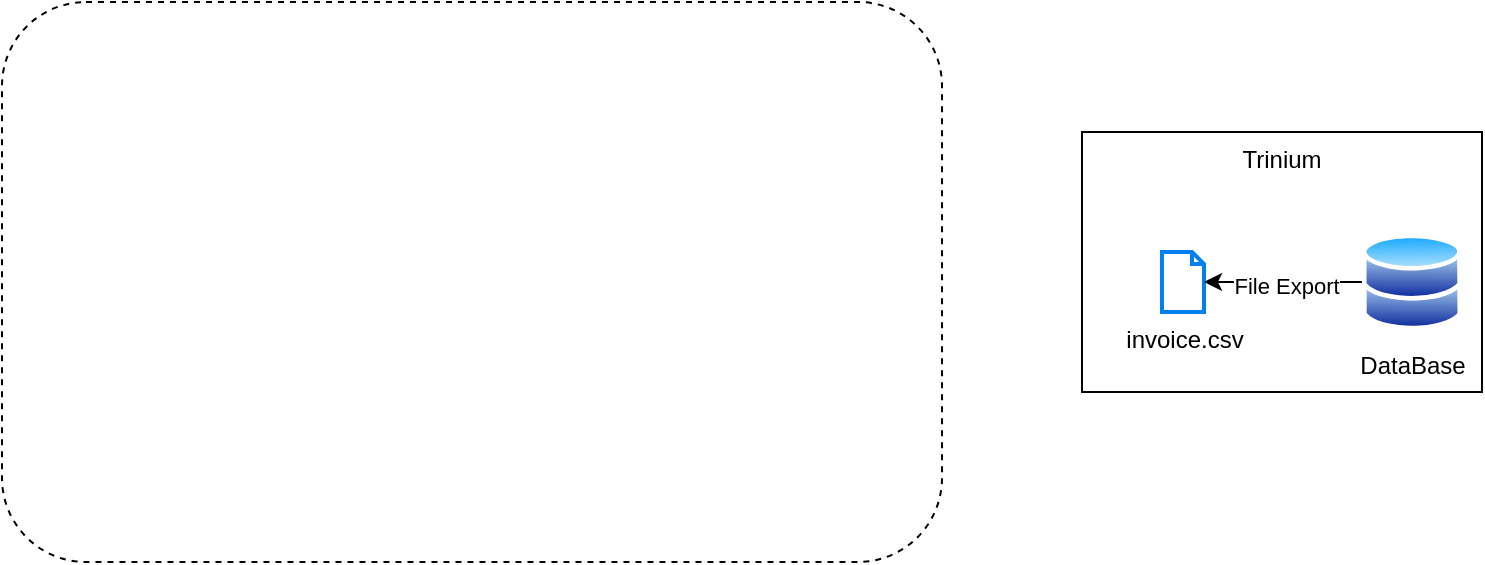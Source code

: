 <mxfile version="21.8.1" type="github">
  <diagram name="Page-1" id="xw_CyEnjOwTLRPRQ1C41">
    <mxGraphModel dx="880" dy="510" grid="1" gridSize="10" guides="1" tooltips="1" connect="1" arrows="1" fold="1" page="1" pageScale="1" pageWidth="850" pageHeight="1100" math="0" shadow="0">
      <root>
        <mxCell id="0" />
        <mxCell id="1" parent="0" />
        <mxCell id="05L7lByVbqe1XADEVWJl-9" value="Trinium" style="rounded=0;whiteSpace=wrap;html=1;horizontal=1;verticalAlign=top;" vertex="1" parent="1">
          <mxGeometry x="640" y="710" width="200" height="130" as="geometry" />
        </mxCell>
        <mxCell id="05L7lByVbqe1XADEVWJl-3" value="" style="rounded=1;whiteSpace=wrap;html=1;dashed=1;" vertex="1" parent="1">
          <mxGeometry x="100" y="645" width="470" height="280" as="geometry" />
        </mxCell>
        <mxCell id="05L7lByVbqe1XADEVWJl-8" value="DataBase" style="image;aspect=fixed;perimeter=ellipsePerimeter;html=1;align=center;shadow=0;dashed=0;spacingTop=3;image=img/lib/active_directory/databases.svg;" vertex="1" parent="1">
          <mxGeometry x="780" y="760.5" width="50" height="49" as="geometry" />
        </mxCell>
        <mxCell id="05L7lByVbqe1XADEVWJl-11" value="invoice.csv" style="html=1;verticalLabelPosition=bottom;align=center;labelBackgroundColor=#ffffff;verticalAlign=top;strokeWidth=2;strokeColor=#0080F0;shadow=0;dashed=0;shape=mxgraph.ios7.icons.document;" vertex="1" parent="1">
          <mxGeometry x="680" y="770" width="21" height="30" as="geometry" />
        </mxCell>
        <mxCell id="05L7lByVbqe1XADEVWJl-14" value="" style="endArrow=classic;html=1;rounded=0;exitX=0;exitY=0.5;exitDx=0;exitDy=0;" edge="1" parent="1" source="05L7lByVbqe1XADEVWJl-8" target="05L7lByVbqe1XADEVWJl-11">
          <mxGeometry width="50" height="50" relative="1" as="geometry">
            <mxPoint x="400" y="800" as="sourcePoint" />
            <mxPoint x="450" y="750" as="targetPoint" />
          </mxGeometry>
        </mxCell>
        <mxCell id="05L7lByVbqe1XADEVWJl-15" value="File Export" style="edgeLabel;html=1;align=center;verticalAlign=middle;resizable=0;points=[];" vertex="1" connectable="0" parent="05L7lByVbqe1XADEVWJl-14">
          <mxGeometry x="-0.038" y="2" relative="1" as="geometry">
            <mxPoint as="offset" />
          </mxGeometry>
        </mxCell>
      </root>
    </mxGraphModel>
  </diagram>
</mxfile>

